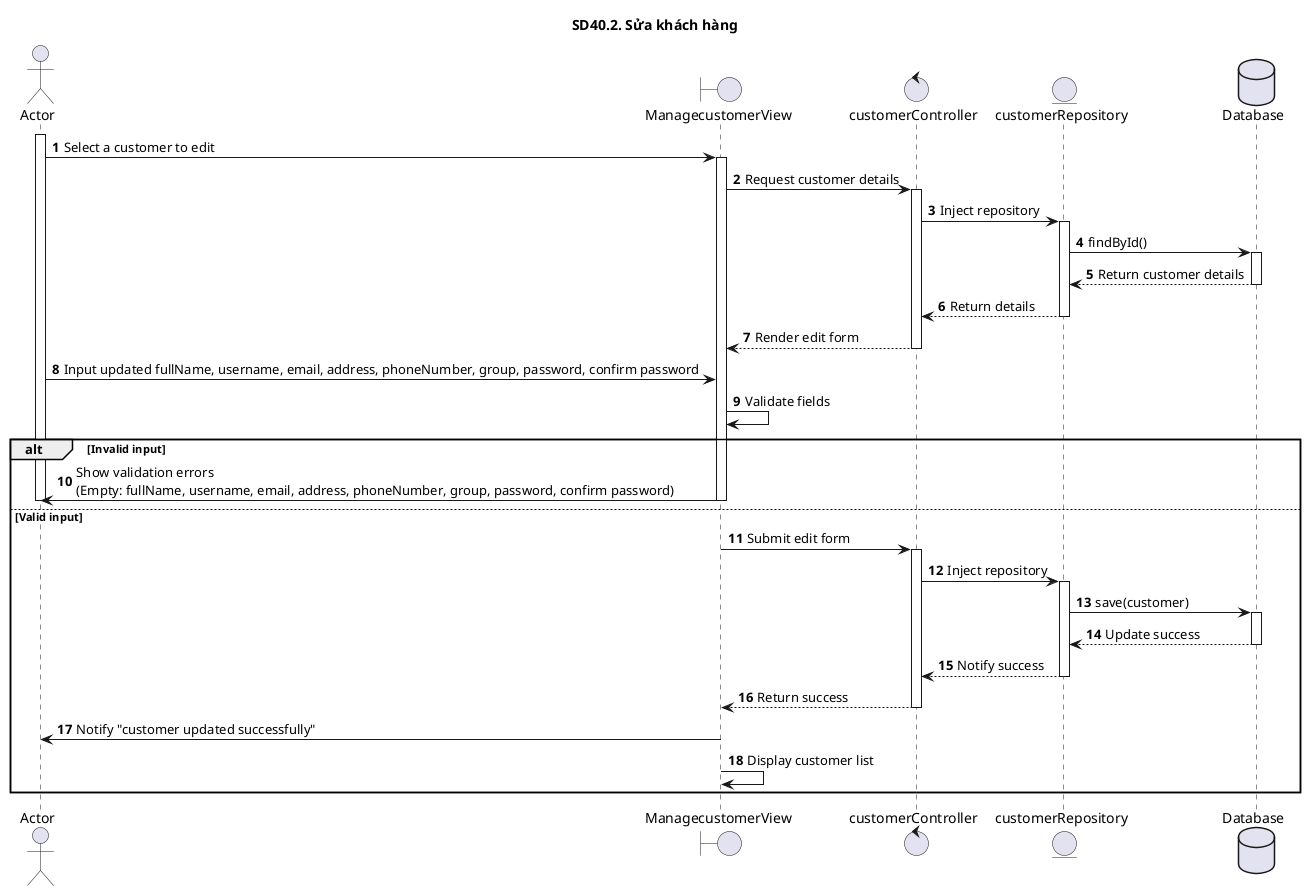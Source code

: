 @startuml SQ
autonumber
title SD40.2. Sửa khách hàng

actor "Actor" as actor
boundary "ManagecustomerView" as manageView
control "customerController" as controller
entity "customerRepository" as model
database "Database" as database

activate actor
actor -> manageView : Select a customer to edit
activate manageView

manageView -> controller : Request customer details
activate controller

controller -> model : Inject repository
activate model

model -> database : findById()
activate database
database --> model : Return customer details
deactivate database
deactivate database

model --> controller : Return details
deactivate model
deactivate model

controller --> manageView : Render edit form
deactivate controller
deactivate controller

actor -> manageView : Input updated fullName, username, email, address, phoneNumber, group, password, confirm password

manageView -> manageView : Validate fields
alt Invalid input
    manageView -> actor : Show validation errors\n(Empty: fullName, username, email, address, phoneNumber, group, password, confirm password)
    deactivate manageView
    deactivate actor
else Valid input
    manageView -> controller : Submit edit form
    activate controller

    controller -> model : Inject repository
    activate model

    model -> database : save(customer)
    activate database
    database --> model : Update success
    deactivate database
    deactivate database

    model --> controller : Notify success
    deactivate model
    deactivate model

    controller --> manageView : Return success
    deactivate controller
    deactivate controller

    manageView -> actor : Notify "customer updated successfully"
    manageView -> manageView : Display customer list
end

deactivate manageView
deactivate actor
@enduml
